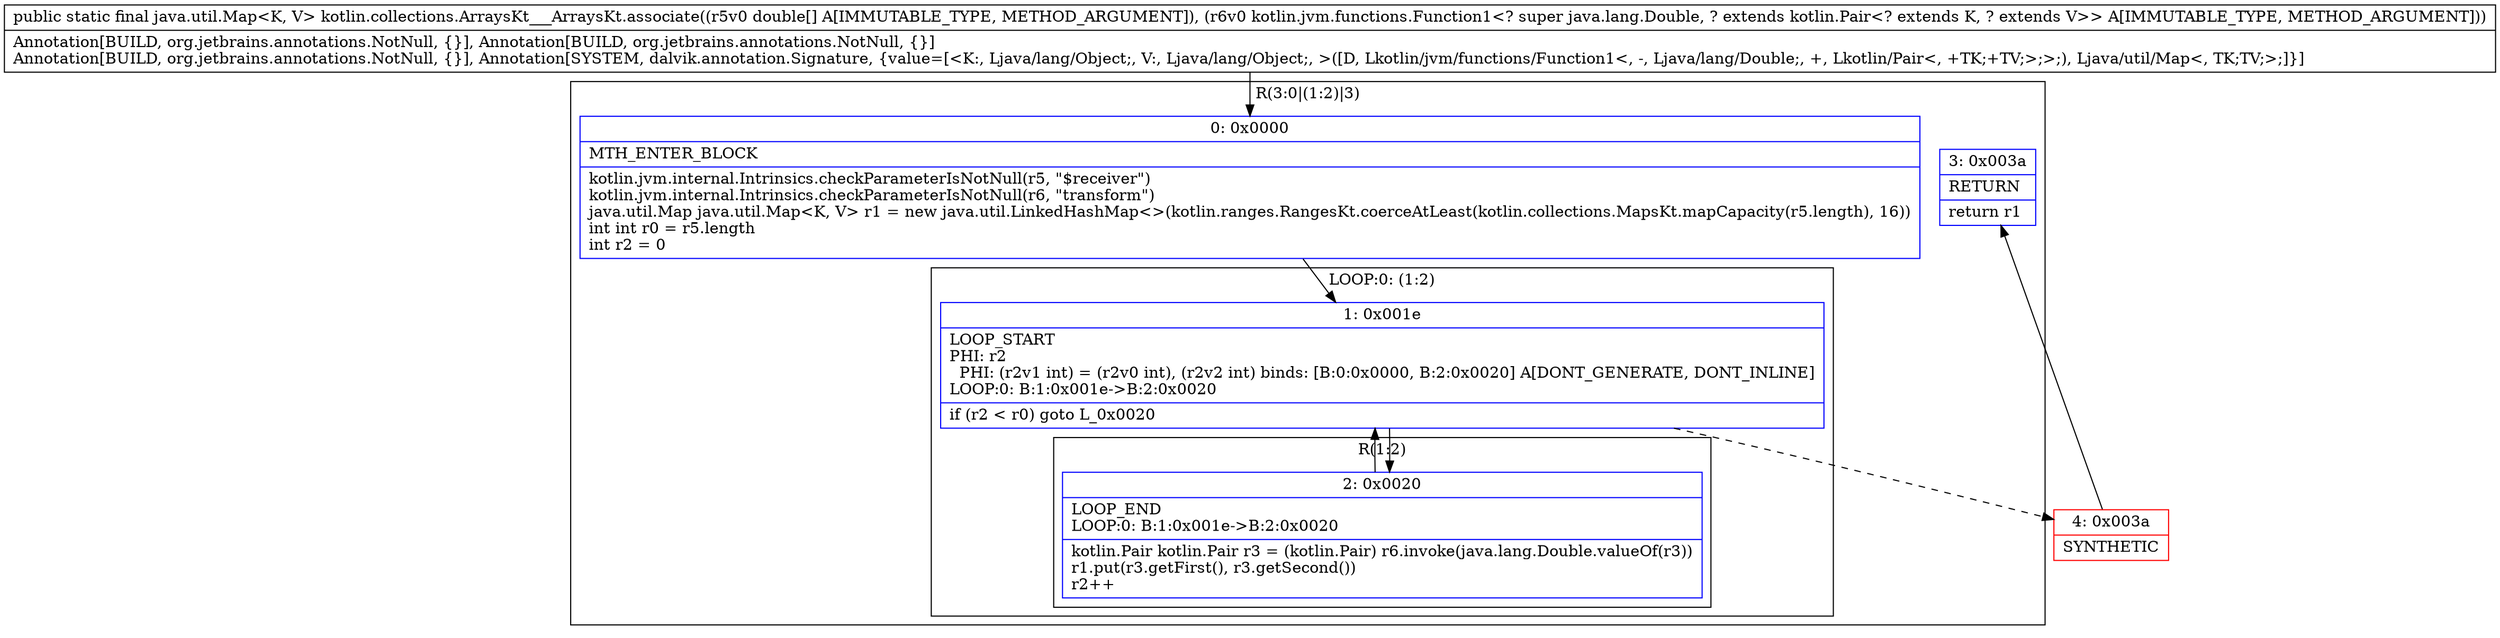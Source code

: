 digraph "CFG forkotlin.collections.ArraysKt___ArraysKt.associate([DLkotlin\/jvm\/functions\/Function1;)Ljava\/util\/Map;" {
subgraph cluster_Region_1628845970 {
label = "R(3:0|(1:2)|3)";
node [shape=record,color=blue];
Node_0 [shape=record,label="{0\:\ 0x0000|MTH_ENTER_BLOCK\l|kotlin.jvm.internal.Intrinsics.checkParameterIsNotNull(r5, \"$receiver\")\lkotlin.jvm.internal.Intrinsics.checkParameterIsNotNull(r6, \"transform\")\ljava.util.Map java.util.Map\<K, V\> r1 = new java.util.LinkedHashMap\<\>(kotlin.ranges.RangesKt.coerceAtLeast(kotlin.collections.MapsKt.mapCapacity(r5.length), 16))\lint int r0 = r5.length\lint r2 = 0\l}"];
subgraph cluster_LoopRegion_197244715 {
label = "LOOP:0: (1:2)";
node [shape=record,color=blue];
Node_1 [shape=record,label="{1\:\ 0x001e|LOOP_START\lPHI: r2 \l  PHI: (r2v1 int) = (r2v0 int), (r2v2 int) binds: [B:0:0x0000, B:2:0x0020] A[DONT_GENERATE, DONT_INLINE]\lLOOP:0: B:1:0x001e\-\>B:2:0x0020\l|if (r2 \< r0) goto L_0x0020\l}"];
subgraph cluster_Region_1905531527 {
label = "R(1:2)";
node [shape=record,color=blue];
Node_2 [shape=record,label="{2\:\ 0x0020|LOOP_END\lLOOP:0: B:1:0x001e\-\>B:2:0x0020\l|kotlin.Pair kotlin.Pair r3 = (kotlin.Pair) r6.invoke(java.lang.Double.valueOf(r3))\lr1.put(r3.getFirst(), r3.getSecond())\lr2++\l}"];
}
}
Node_3 [shape=record,label="{3\:\ 0x003a|RETURN\l|return r1\l}"];
}
Node_4 [shape=record,color=red,label="{4\:\ 0x003a|SYNTHETIC\l}"];
MethodNode[shape=record,label="{public static final java.util.Map\<K, V\> kotlin.collections.ArraysKt___ArraysKt.associate((r5v0 double[] A[IMMUTABLE_TYPE, METHOD_ARGUMENT]), (r6v0 kotlin.jvm.functions.Function1\<? super java.lang.Double, ? extends kotlin.Pair\<? extends K, ? extends V\>\> A[IMMUTABLE_TYPE, METHOD_ARGUMENT]))  | Annotation[BUILD, org.jetbrains.annotations.NotNull, \{\}], Annotation[BUILD, org.jetbrains.annotations.NotNull, \{\}]\lAnnotation[BUILD, org.jetbrains.annotations.NotNull, \{\}], Annotation[SYSTEM, dalvik.annotation.Signature, \{value=[\<K:, Ljava\/lang\/Object;, V:, Ljava\/lang\/Object;, \>([D, Lkotlin\/jvm\/functions\/Function1\<, \-, Ljava\/lang\/Double;, +, Lkotlin\/Pair\<, +TK;+TV;\>;\>;), Ljava\/util\/Map\<, TK;TV;\>;]\}]\l}"];
MethodNode -> Node_0;
Node_0 -> Node_1;
Node_1 -> Node_2;
Node_1 -> Node_4[style=dashed];
Node_2 -> Node_1;
Node_4 -> Node_3;
}

